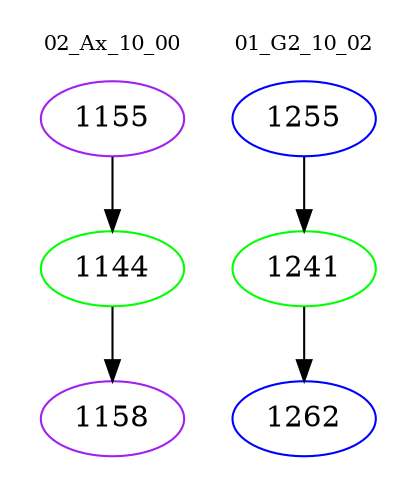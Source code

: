 digraph{
subgraph cluster_0 {
color = white
label = "02_Ax_10_00";
fontsize=10;
T0_1155 [label="1155", color="purple"]
T0_1155 -> T0_1144 [color="black"]
T0_1144 [label="1144", color="green"]
T0_1144 -> T0_1158 [color="black"]
T0_1158 [label="1158", color="purple"]
}
subgraph cluster_1 {
color = white
label = "01_G2_10_02";
fontsize=10;
T1_1255 [label="1255", color="blue"]
T1_1255 -> T1_1241 [color="black"]
T1_1241 [label="1241", color="green"]
T1_1241 -> T1_1262 [color="black"]
T1_1262 [label="1262", color="blue"]
}
}
